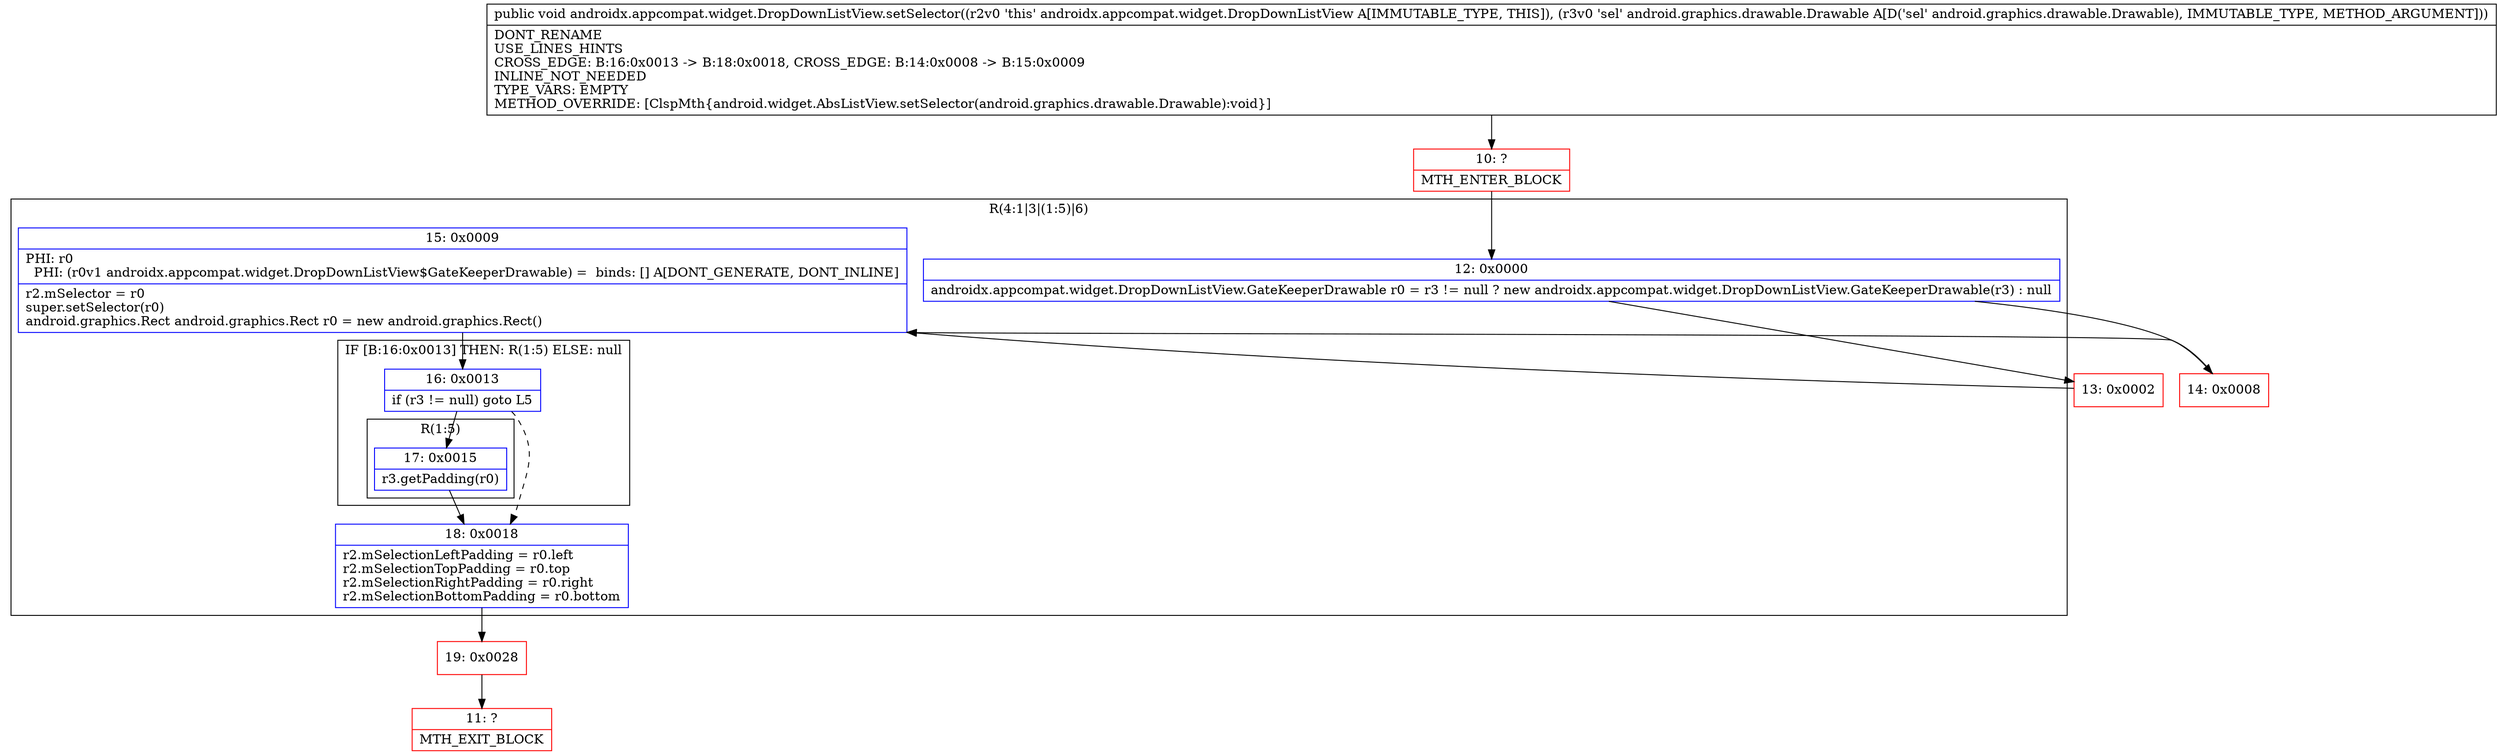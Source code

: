 digraph "CFG forandroidx.appcompat.widget.DropDownListView.setSelector(Landroid\/graphics\/drawable\/Drawable;)V" {
subgraph cluster_Region_1708865933 {
label = "R(4:1|3|(1:5)|6)";
node [shape=record,color=blue];
Node_12 [shape=record,label="{12\:\ 0x0000|androidx.appcompat.widget.DropDownListView.GateKeeperDrawable r0 = r3 != null ? new androidx.appcompat.widget.DropDownListView.GateKeeperDrawable(r3) : null\l}"];
Node_15 [shape=record,label="{15\:\ 0x0009|PHI: r0 \l  PHI: (r0v1 androidx.appcompat.widget.DropDownListView$GateKeeperDrawable) =  binds: [] A[DONT_GENERATE, DONT_INLINE]\l|r2.mSelector = r0\lsuper.setSelector(r0)\landroid.graphics.Rect android.graphics.Rect r0 = new android.graphics.Rect()\l}"];
subgraph cluster_IfRegion_1602504753 {
label = "IF [B:16:0x0013] THEN: R(1:5) ELSE: null";
node [shape=record,color=blue];
Node_16 [shape=record,label="{16\:\ 0x0013|if (r3 != null) goto L5\l}"];
subgraph cluster_Region_1328458014 {
label = "R(1:5)";
node [shape=record,color=blue];
Node_17 [shape=record,label="{17\:\ 0x0015|r3.getPadding(r0)\l}"];
}
}
Node_18 [shape=record,label="{18\:\ 0x0018|r2.mSelectionLeftPadding = r0.left\lr2.mSelectionTopPadding = r0.top\lr2.mSelectionRightPadding = r0.right\lr2.mSelectionBottomPadding = r0.bottom\l}"];
}
Node_10 [shape=record,color=red,label="{10\:\ ?|MTH_ENTER_BLOCK\l}"];
Node_13 [shape=record,color=red,label="{13\:\ 0x0002}"];
Node_19 [shape=record,color=red,label="{19\:\ 0x0028}"];
Node_11 [shape=record,color=red,label="{11\:\ ?|MTH_EXIT_BLOCK\l}"];
Node_14 [shape=record,color=red,label="{14\:\ 0x0008}"];
MethodNode[shape=record,label="{public void androidx.appcompat.widget.DropDownListView.setSelector((r2v0 'this' androidx.appcompat.widget.DropDownListView A[IMMUTABLE_TYPE, THIS]), (r3v0 'sel' android.graphics.drawable.Drawable A[D('sel' android.graphics.drawable.Drawable), IMMUTABLE_TYPE, METHOD_ARGUMENT]))  | DONT_RENAME\lUSE_LINES_HINTS\lCROSS_EDGE: B:16:0x0013 \-\> B:18:0x0018, CROSS_EDGE: B:14:0x0008 \-\> B:15:0x0009\lINLINE_NOT_NEEDED\lTYPE_VARS: EMPTY\lMETHOD_OVERRIDE: [ClspMth\{android.widget.AbsListView.setSelector(android.graphics.drawable.Drawable):void\}]\l}"];
MethodNode -> Node_10;Node_12 -> Node_13;
Node_12 -> Node_14;
Node_15 -> Node_16;
Node_16 -> Node_17;
Node_16 -> Node_18[style=dashed];
Node_17 -> Node_18;
Node_18 -> Node_19;
Node_10 -> Node_12;
Node_13 -> Node_15;
Node_19 -> Node_11;
Node_14 -> Node_15;
}

